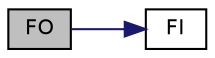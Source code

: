 digraph "FO"
{
 // LATEX_PDF_SIZE
  edge [fontname="Helvetica",fontsize="10",labelfontname="Helvetica",labelfontsize="10"];
  node [fontname="Helvetica",fontsize="10",shape=record];
  rankdir="LR";
  Node11 [label="FO",height=0.2,width=0.4,color="black", fillcolor="grey75", style="filled", fontcolor="black",tooltip=" "];
  Node11 -> Node12 [color="midnightblue",fontsize="10",style="solid",fontname="Helvetica"];
  Node12 [label="FI",height=0.2,width=0.4,color="black", fillcolor="white", style="filled",URL="$kasumi_8c.html#a7ad07bf9a541dd0b18d2004f996a96ee",tooltip=" "];
}
